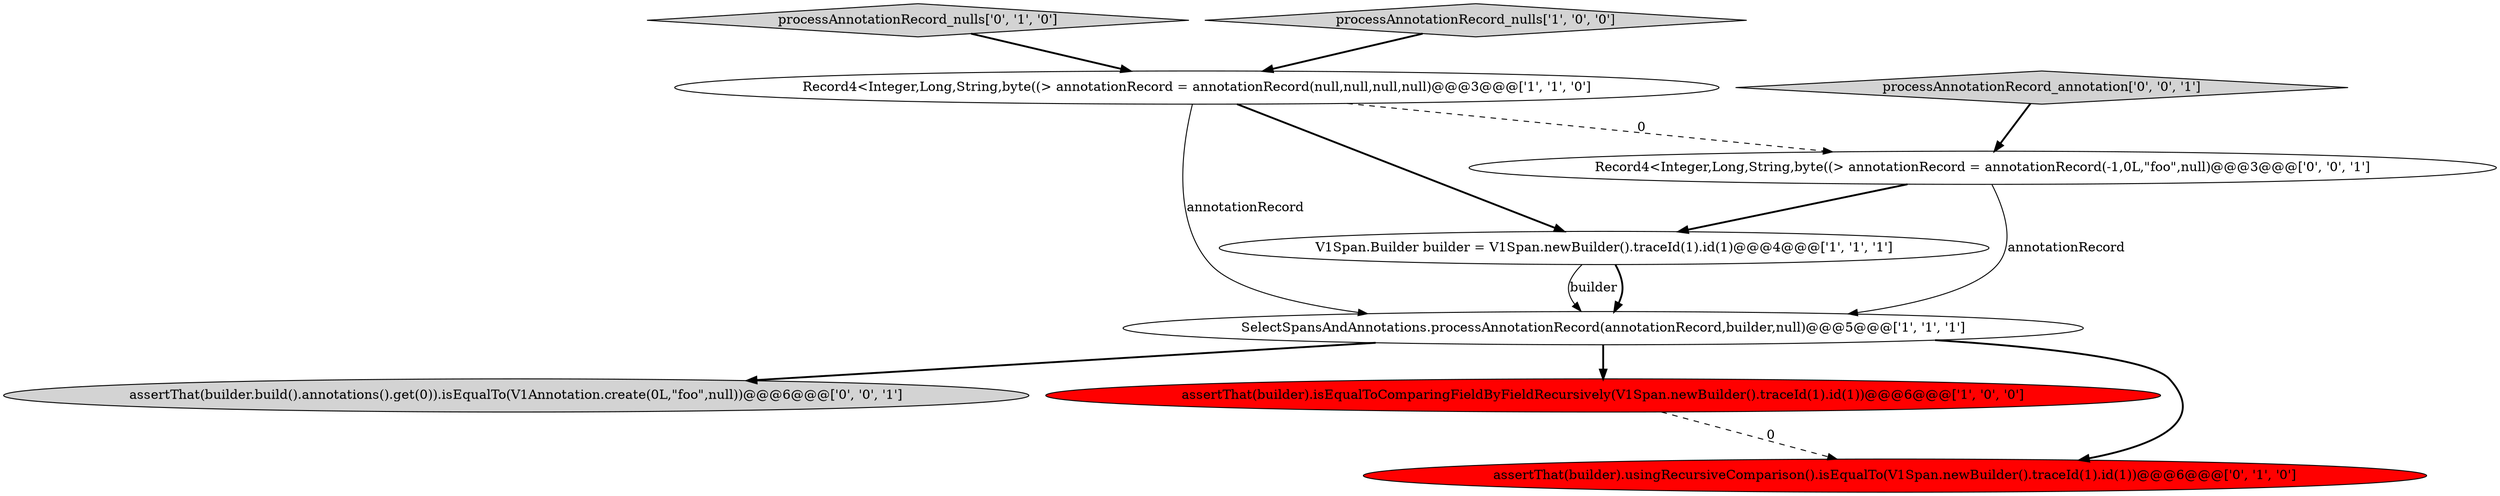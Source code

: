 digraph {
7 [style = filled, label = "Record4<Integer,Long,String,byte((> annotationRecord = annotationRecord(-1,0L,\"foo\",null)@@@3@@@['0', '0', '1']", fillcolor = white, shape = ellipse image = "AAA0AAABBB3BBB"];
6 [style = filled, label = "processAnnotationRecord_nulls['0', '1', '0']", fillcolor = lightgray, shape = diamond image = "AAA0AAABBB2BBB"];
8 [style = filled, label = "processAnnotationRecord_annotation['0', '0', '1']", fillcolor = lightgray, shape = diamond image = "AAA0AAABBB3BBB"];
9 [style = filled, label = "assertThat(builder.build().annotations().get(0)).isEqualTo(V1Annotation.create(0L,\"foo\",null))@@@6@@@['0', '0', '1']", fillcolor = lightgray, shape = ellipse image = "AAA0AAABBB3BBB"];
0 [style = filled, label = "assertThat(builder).isEqualToComparingFieldByFieldRecursively(V1Span.newBuilder().traceId(1).id(1))@@@6@@@['1', '0', '0']", fillcolor = red, shape = ellipse image = "AAA1AAABBB1BBB"];
2 [style = filled, label = "processAnnotationRecord_nulls['1', '0', '0']", fillcolor = lightgray, shape = diamond image = "AAA0AAABBB1BBB"];
5 [style = filled, label = "assertThat(builder).usingRecursiveComparison().isEqualTo(V1Span.newBuilder().traceId(1).id(1))@@@6@@@['0', '1', '0']", fillcolor = red, shape = ellipse image = "AAA1AAABBB2BBB"];
1 [style = filled, label = "Record4<Integer,Long,String,byte((> annotationRecord = annotationRecord(null,null,null,null)@@@3@@@['1', '1', '0']", fillcolor = white, shape = ellipse image = "AAA0AAABBB1BBB"];
3 [style = filled, label = "SelectSpansAndAnnotations.processAnnotationRecord(annotationRecord,builder,null)@@@5@@@['1', '1', '1']", fillcolor = white, shape = ellipse image = "AAA0AAABBB1BBB"];
4 [style = filled, label = "V1Span.Builder builder = V1Span.newBuilder().traceId(1).id(1)@@@4@@@['1', '1', '1']", fillcolor = white, shape = ellipse image = "AAA0AAABBB1BBB"];
3->9 [style = bold, label=""];
6->1 [style = bold, label=""];
4->3 [style = bold, label=""];
1->4 [style = bold, label=""];
3->5 [style = bold, label=""];
7->4 [style = bold, label=""];
1->7 [style = dashed, label="0"];
0->5 [style = dashed, label="0"];
2->1 [style = bold, label=""];
7->3 [style = solid, label="annotationRecord"];
3->0 [style = bold, label=""];
8->7 [style = bold, label=""];
4->3 [style = solid, label="builder"];
1->3 [style = solid, label="annotationRecord"];
}
